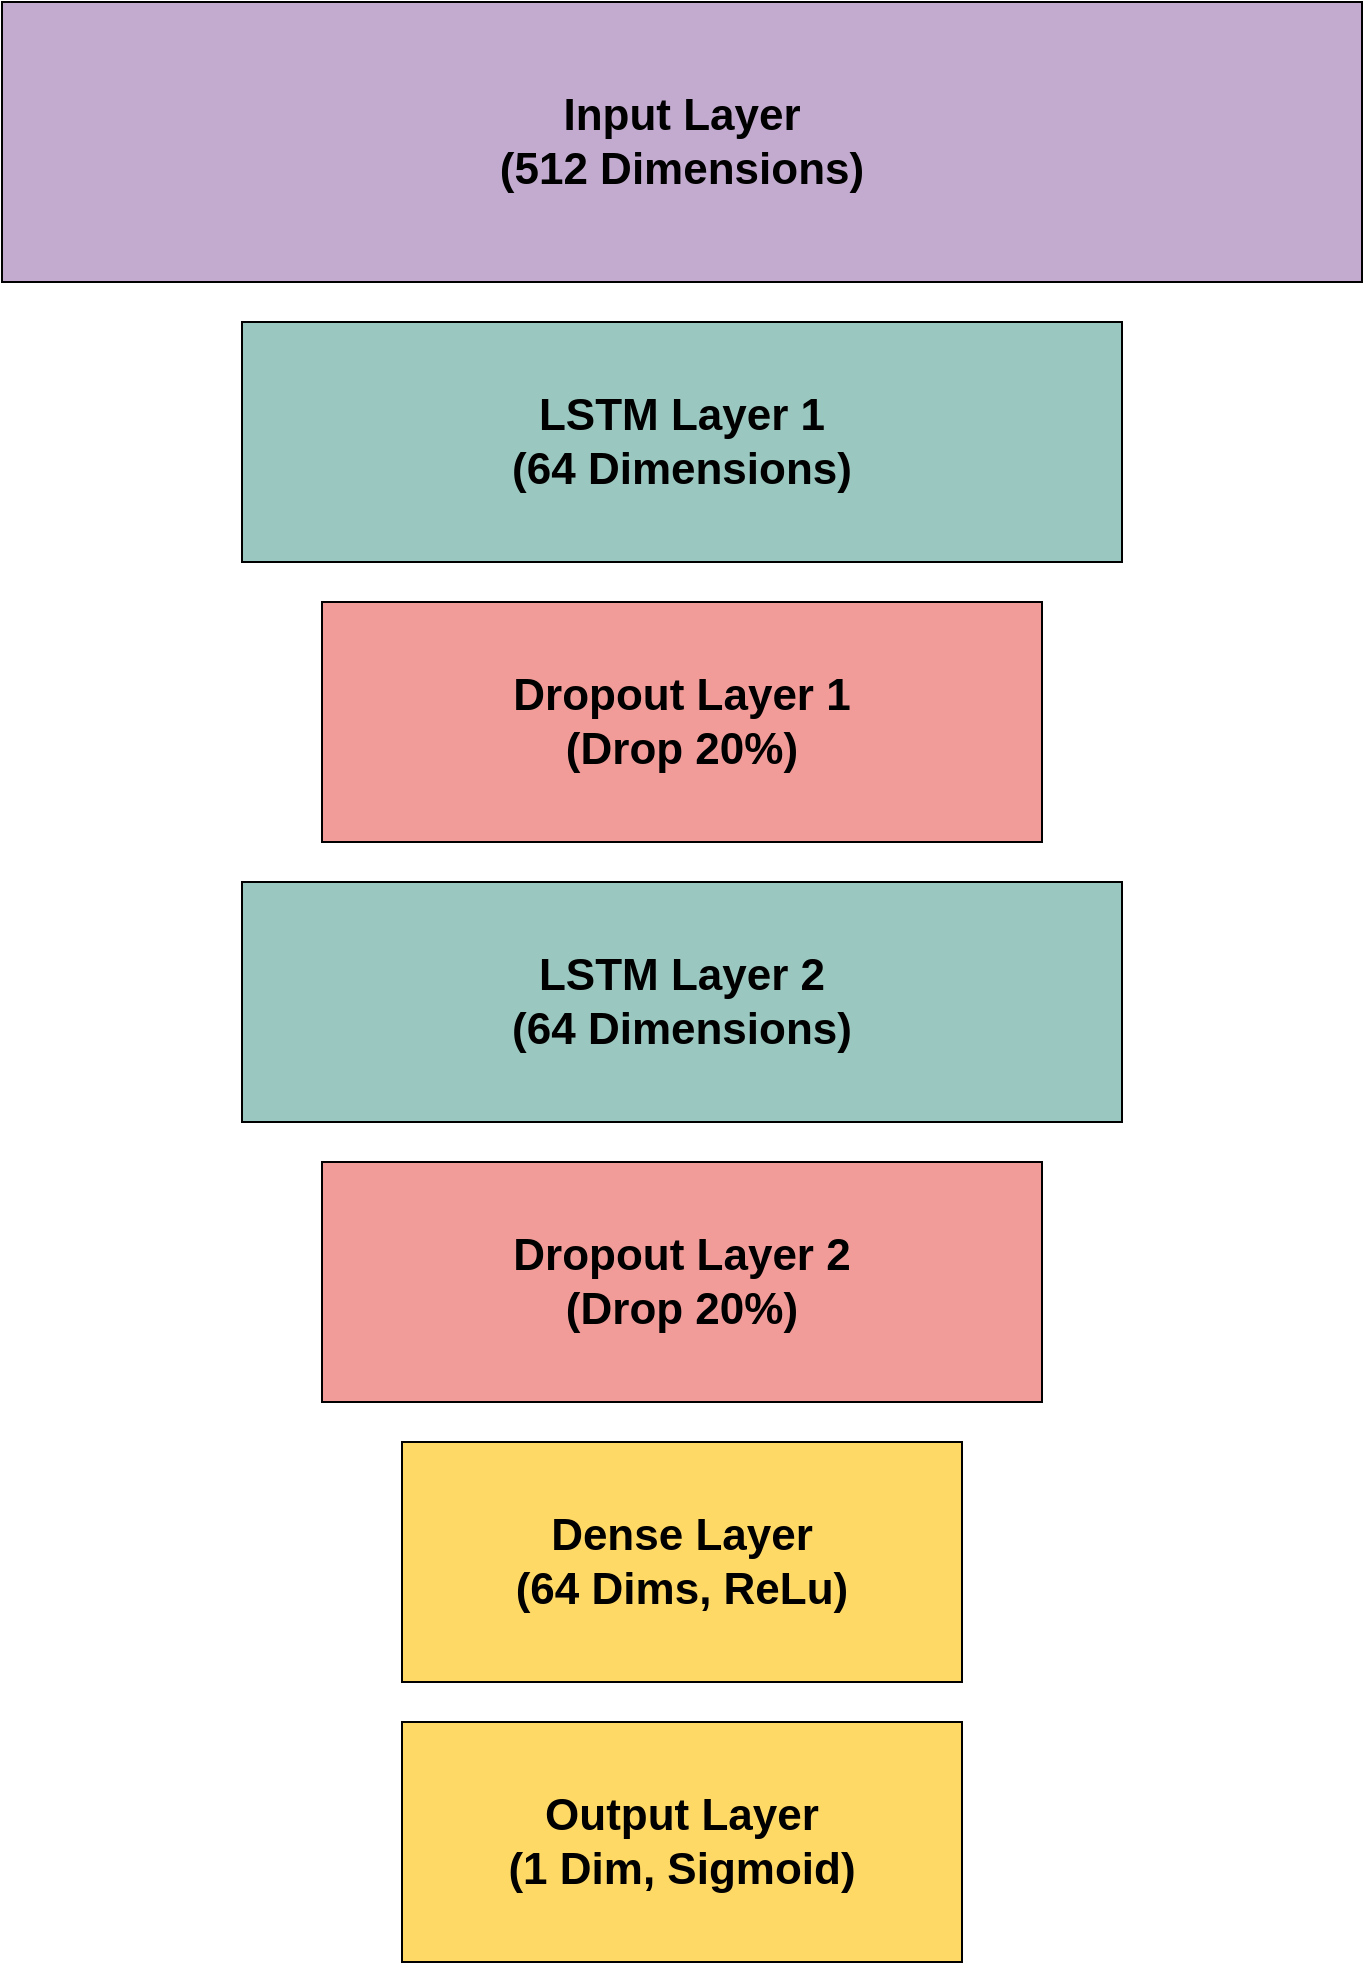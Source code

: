 <mxfile version="22.1.5" type="device">
  <diagram name="Page-1" id="McLkY1TLP3o_IgrGv7sl">
    <mxGraphModel dx="2074" dy="1142" grid="1" gridSize="10" guides="1" tooltips="1" connect="1" arrows="1" fold="1" page="1" pageScale="1" pageWidth="850" pageHeight="1100" math="0" shadow="0">
      <root>
        <mxCell id="0" />
        <mxCell id="1" parent="0" />
        <mxCell id="dcF6t7-qxzwdumNFAkOX-1" value="&lt;font style=&quot;font-size: 22px;&quot;&gt;&lt;b&gt;Input Layer&lt;br&gt;(512 Dimensions)&lt;br&gt;&lt;/b&gt;&lt;/font&gt;" style="rounded=0;whiteSpace=wrap;html=1;fillColor=#C3ABD0;" vertex="1" parent="1">
          <mxGeometry x="80" width="680" height="140" as="geometry" />
        </mxCell>
        <mxCell id="dcF6t7-qxzwdumNFAkOX-2" value="&lt;font style=&quot;font-size: 22px;&quot;&gt;&lt;b&gt;LSTM Layer 1&lt;br&gt;(64 Dimensions)&lt;br&gt;&lt;/b&gt;&lt;/font&gt;" style="rounded=0;whiteSpace=wrap;html=1;fillColor=#9AC7BF;" vertex="1" parent="1">
          <mxGeometry x="200" y="160" width="440" height="120" as="geometry" />
        </mxCell>
        <mxCell id="dcF6t7-qxzwdumNFAkOX-4" value="&lt;font style=&quot;font-size: 22px;&quot;&gt;&lt;b&gt;Dropout Layer 1&lt;br&gt;(Drop 20%)&lt;br&gt;&lt;/b&gt;&lt;/font&gt;" style="rounded=0;whiteSpace=wrap;html=1;fillColor=#F19C99;" vertex="1" parent="1">
          <mxGeometry x="240" y="300" width="360" height="120" as="geometry" />
        </mxCell>
        <mxCell id="dcF6t7-qxzwdumNFAkOX-5" value="&lt;font style=&quot;font-size: 22px;&quot;&gt;&lt;b&gt;LSTM Layer 2&lt;br&gt;(64 Dimensions)&lt;br&gt;&lt;/b&gt;&lt;/font&gt;" style="rounded=0;whiteSpace=wrap;html=1;fillColor=#9AC7BF;" vertex="1" parent="1">
          <mxGeometry x="200" y="440" width="440" height="120" as="geometry" />
        </mxCell>
        <mxCell id="dcF6t7-qxzwdumNFAkOX-6" value="&lt;font style=&quot;font-size: 22px;&quot;&gt;&lt;b&gt;Dropout Layer 2&lt;br&gt;(Drop 20%)&lt;br&gt;&lt;/b&gt;&lt;/font&gt;" style="rounded=0;whiteSpace=wrap;html=1;fillColor=#F19C99;" vertex="1" parent="1">
          <mxGeometry x="240" y="580" width="360" height="120" as="geometry" />
        </mxCell>
        <mxCell id="dcF6t7-qxzwdumNFAkOX-7" value="&lt;font style=&quot;font-size: 22px;&quot;&gt;&lt;b&gt;Dense Layer&lt;br&gt;(64 Dims, ReLu)&lt;br&gt;&lt;/b&gt;&lt;/font&gt;" style="rounded=0;whiteSpace=wrap;html=1;fillColor=#FFD966;" vertex="1" parent="1">
          <mxGeometry x="280" y="720" width="280" height="120" as="geometry" />
        </mxCell>
        <mxCell id="dcF6t7-qxzwdumNFAkOX-8" value="&lt;font style=&quot;font-size: 22px;&quot;&gt;&lt;b&gt;Output Layer&lt;br&gt;(1 Dim, Sigmoid)&lt;br&gt;&lt;/b&gt;&lt;/font&gt;" style="rounded=0;whiteSpace=wrap;html=1;fillColor=#FFD966;" vertex="1" parent="1">
          <mxGeometry x="280" y="860" width="280" height="120" as="geometry" />
        </mxCell>
      </root>
    </mxGraphModel>
  </diagram>
</mxfile>
